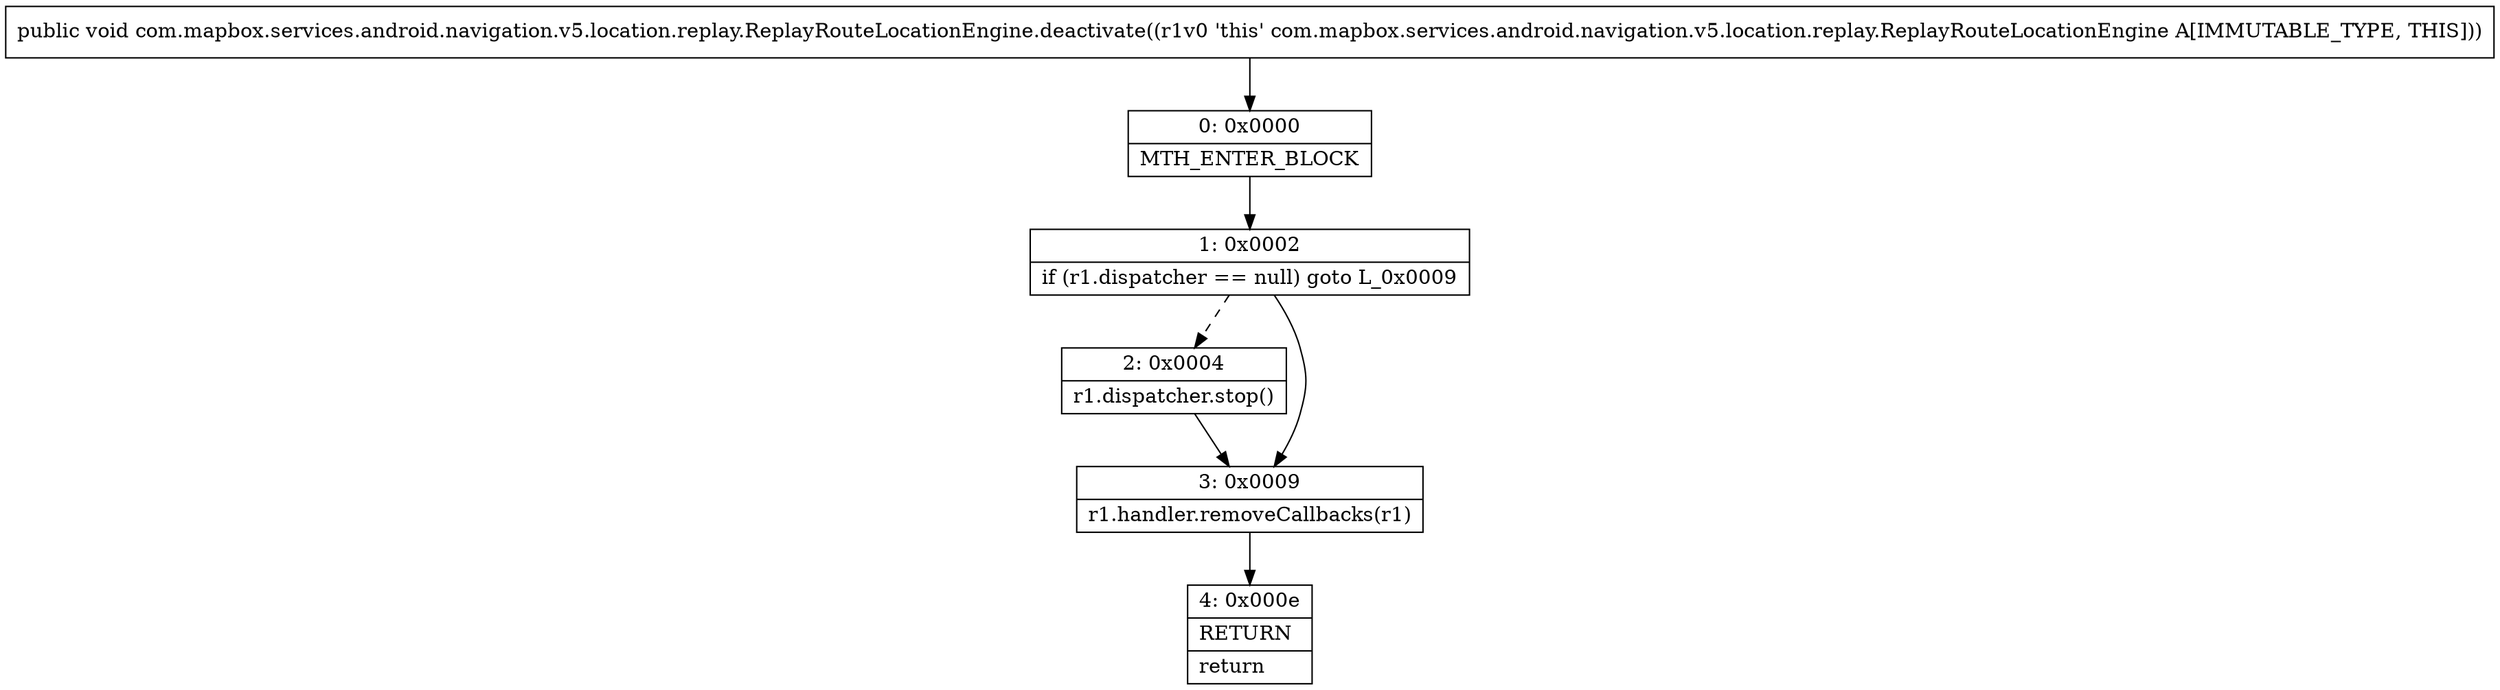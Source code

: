 digraph "CFG forcom.mapbox.services.android.navigation.v5.location.replay.ReplayRouteLocationEngine.deactivate()V" {
Node_0 [shape=record,label="{0\:\ 0x0000|MTH_ENTER_BLOCK\l}"];
Node_1 [shape=record,label="{1\:\ 0x0002|if (r1.dispatcher == null) goto L_0x0009\l}"];
Node_2 [shape=record,label="{2\:\ 0x0004|r1.dispatcher.stop()\l}"];
Node_3 [shape=record,label="{3\:\ 0x0009|r1.handler.removeCallbacks(r1)\l}"];
Node_4 [shape=record,label="{4\:\ 0x000e|RETURN\l|return\l}"];
MethodNode[shape=record,label="{public void com.mapbox.services.android.navigation.v5.location.replay.ReplayRouteLocationEngine.deactivate((r1v0 'this' com.mapbox.services.android.navigation.v5.location.replay.ReplayRouteLocationEngine A[IMMUTABLE_TYPE, THIS])) }"];
MethodNode -> Node_0;
Node_0 -> Node_1;
Node_1 -> Node_2[style=dashed];
Node_1 -> Node_3;
Node_2 -> Node_3;
Node_3 -> Node_4;
}

